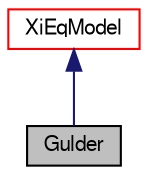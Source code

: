 digraph "Gulder"
{
  bgcolor="transparent";
  edge [fontname="FreeSans",fontsize="10",labelfontname="FreeSans",labelfontsize="10"];
  node [fontname="FreeSans",fontsize="10",shape=record];
  Node2 [label="Gulder",height=0.2,width=0.4,color="black", fillcolor="grey75", style="filled", fontcolor="black"];
  Node3 -> Node2 [dir="back",color="midnightblue",fontsize="10",style="solid",fontname="FreeSans"];
  Node3 [label="XiEqModel",height=0.2,width=0.4,color="red",URL="$a31866.html",tooltip="Base-class for all XiEq models used by the b-XiEq combustion model. The available models are : basicX..."];
}
